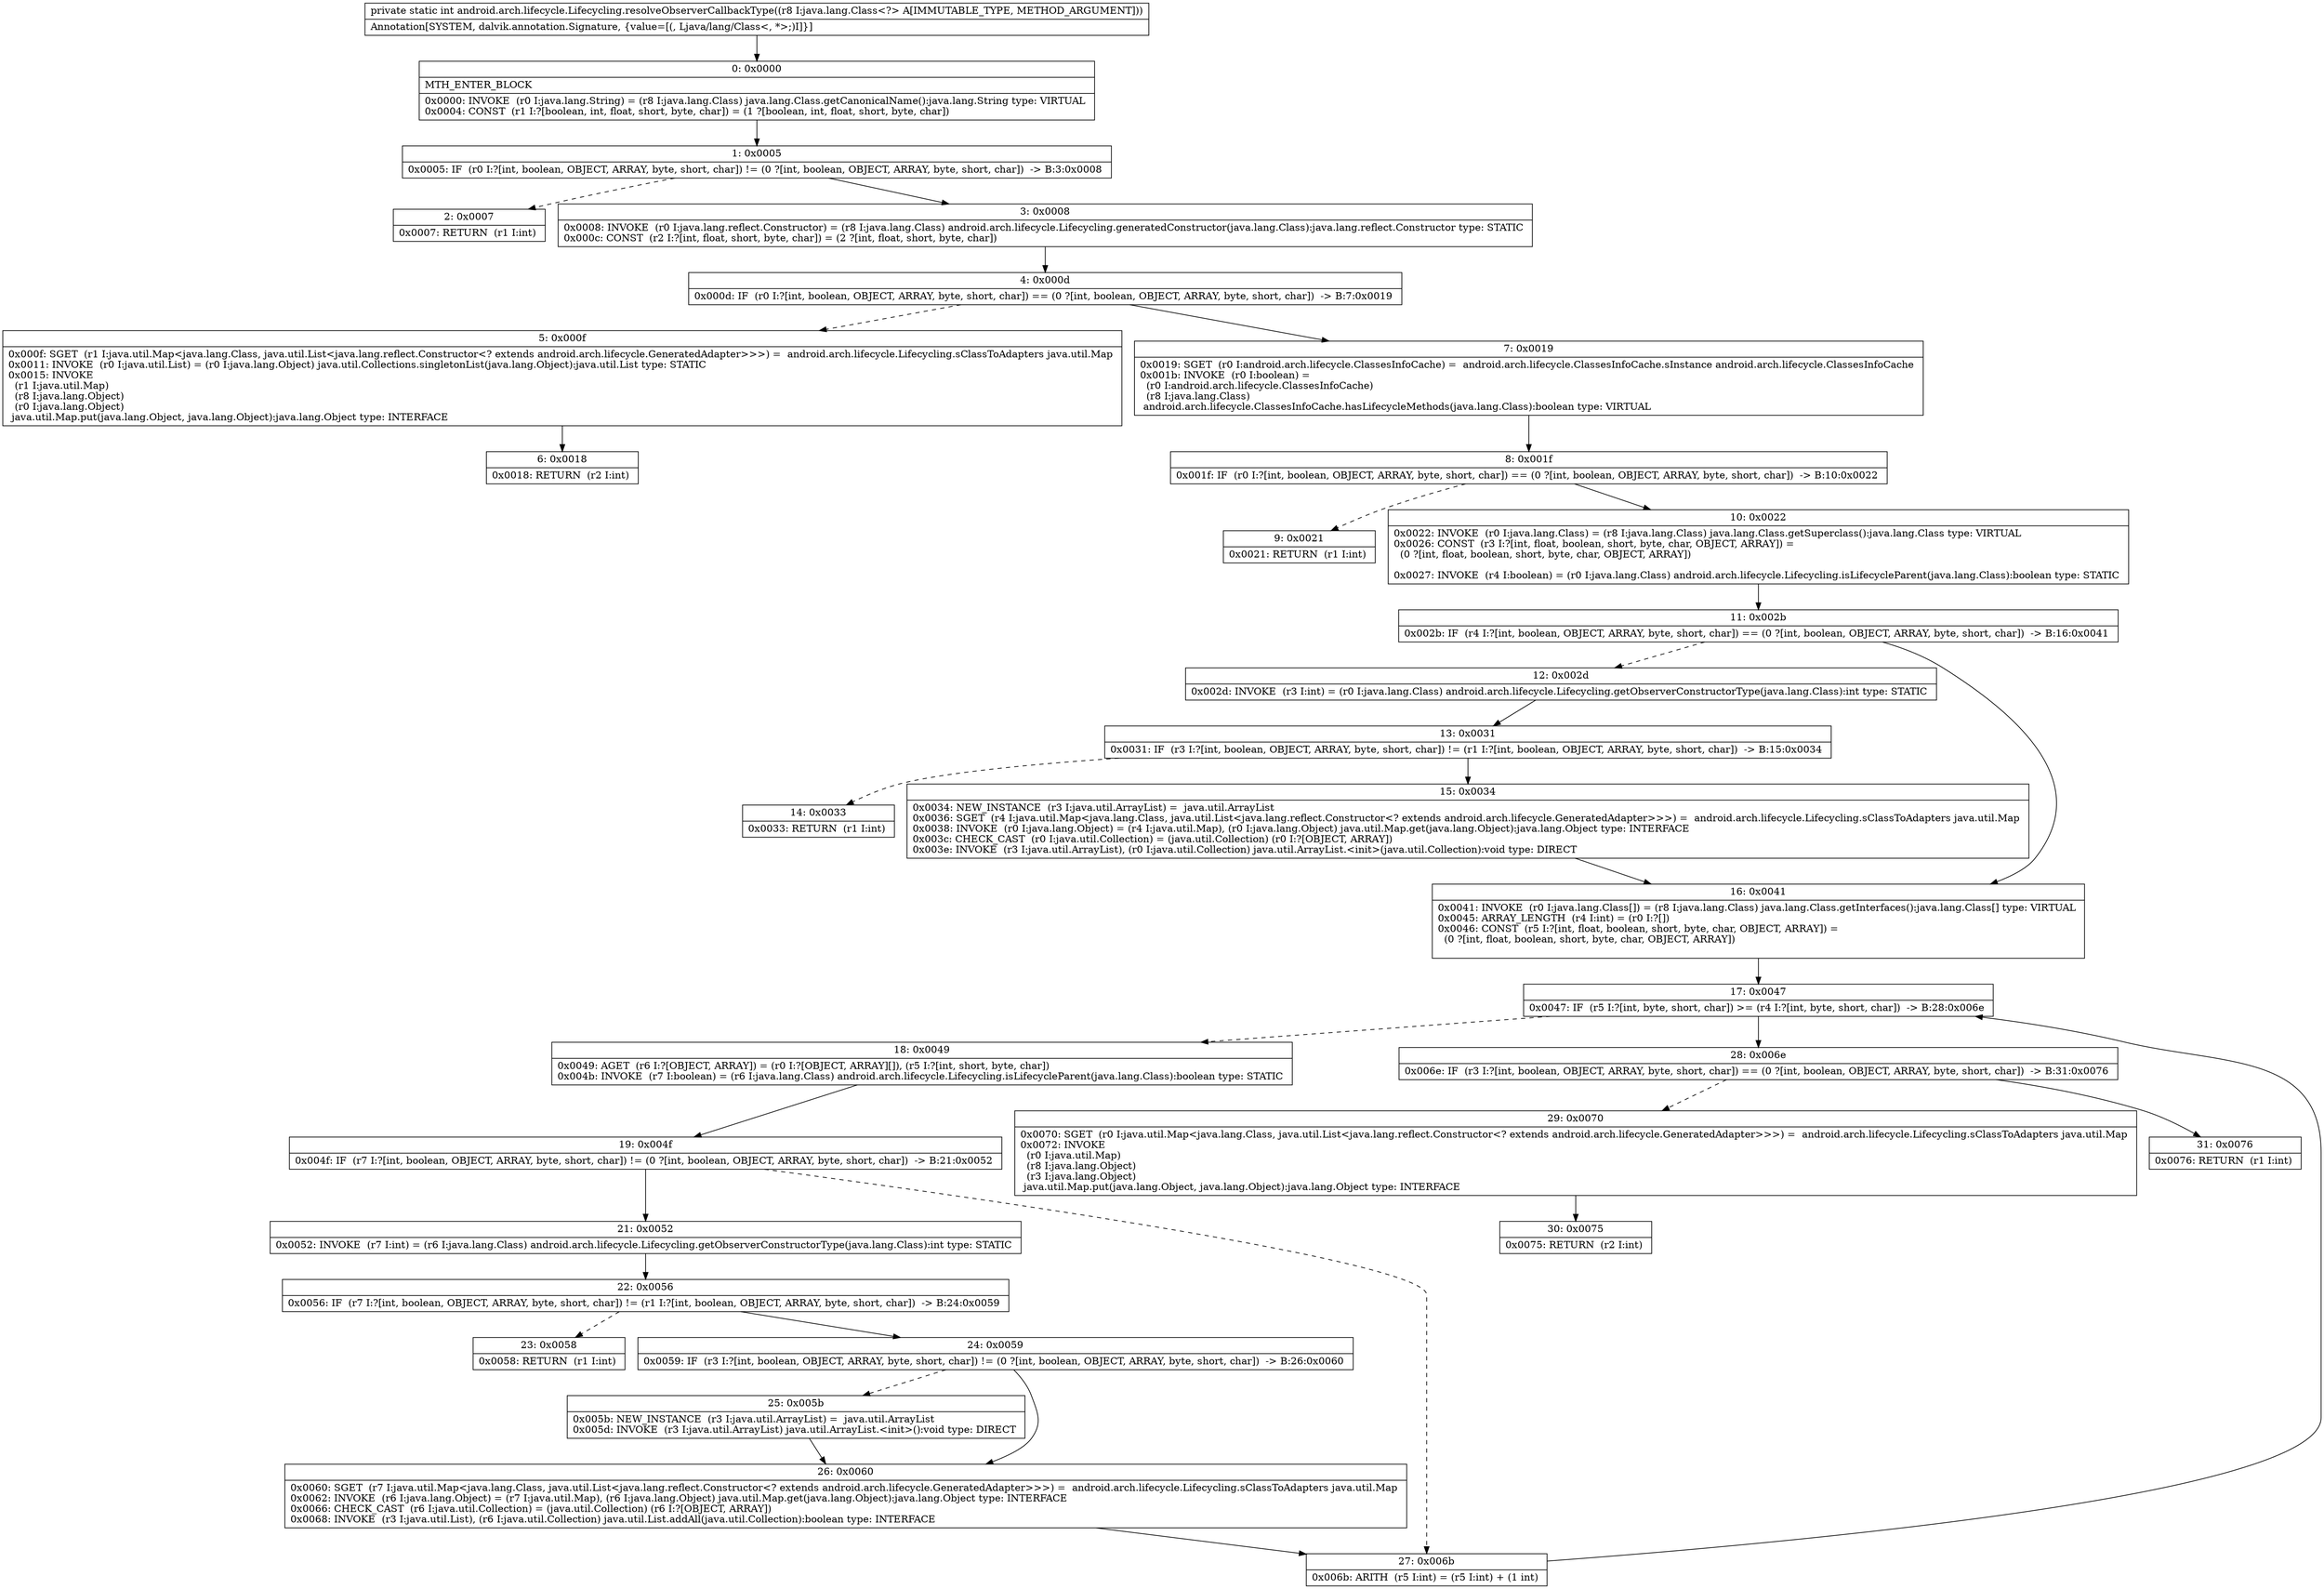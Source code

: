 digraph "CFG forandroid.arch.lifecycle.Lifecycling.resolveObserverCallbackType(Ljava\/lang\/Class;)I" {
Node_0 [shape=record,label="{0\:\ 0x0000|MTH_ENTER_BLOCK\l|0x0000: INVOKE  (r0 I:java.lang.String) = (r8 I:java.lang.Class) java.lang.Class.getCanonicalName():java.lang.String type: VIRTUAL \l0x0004: CONST  (r1 I:?[boolean, int, float, short, byte, char]) = (1 ?[boolean, int, float, short, byte, char]) \l}"];
Node_1 [shape=record,label="{1\:\ 0x0005|0x0005: IF  (r0 I:?[int, boolean, OBJECT, ARRAY, byte, short, char]) != (0 ?[int, boolean, OBJECT, ARRAY, byte, short, char])  \-\> B:3:0x0008 \l}"];
Node_2 [shape=record,label="{2\:\ 0x0007|0x0007: RETURN  (r1 I:int) \l}"];
Node_3 [shape=record,label="{3\:\ 0x0008|0x0008: INVOKE  (r0 I:java.lang.reflect.Constructor) = (r8 I:java.lang.Class) android.arch.lifecycle.Lifecycling.generatedConstructor(java.lang.Class):java.lang.reflect.Constructor type: STATIC \l0x000c: CONST  (r2 I:?[int, float, short, byte, char]) = (2 ?[int, float, short, byte, char]) \l}"];
Node_4 [shape=record,label="{4\:\ 0x000d|0x000d: IF  (r0 I:?[int, boolean, OBJECT, ARRAY, byte, short, char]) == (0 ?[int, boolean, OBJECT, ARRAY, byte, short, char])  \-\> B:7:0x0019 \l}"];
Node_5 [shape=record,label="{5\:\ 0x000f|0x000f: SGET  (r1 I:java.util.Map\<java.lang.Class, java.util.List\<java.lang.reflect.Constructor\<? extends android.arch.lifecycle.GeneratedAdapter\>\>\>) =  android.arch.lifecycle.Lifecycling.sClassToAdapters java.util.Map \l0x0011: INVOKE  (r0 I:java.util.List) = (r0 I:java.lang.Object) java.util.Collections.singletonList(java.lang.Object):java.util.List type: STATIC \l0x0015: INVOKE  \l  (r1 I:java.util.Map)\l  (r8 I:java.lang.Object)\l  (r0 I:java.lang.Object)\l java.util.Map.put(java.lang.Object, java.lang.Object):java.lang.Object type: INTERFACE \l}"];
Node_6 [shape=record,label="{6\:\ 0x0018|0x0018: RETURN  (r2 I:int) \l}"];
Node_7 [shape=record,label="{7\:\ 0x0019|0x0019: SGET  (r0 I:android.arch.lifecycle.ClassesInfoCache) =  android.arch.lifecycle.ClassesInfoCache.sInstance android.arch.lifecycle.ClassesInfoCache \l0x001b: INVOKE  (r0 I:boolean) = \l  (r0 I:android.arch.lifecycle.ClassesInfoCache)\l  (r8 I:java.lang.Class)\l android.arch.lifecycle.ClassesInfoCache.hasLifecycleMethods(java.lang.Class):boolean type: VIRTUAL \l}"];
Node_8 [shape=record,label="{8\:\ 0x001f|0x001f: IF  (r0 I:?[int, boolean, OBJECT, ARRAY, byte, short, char]) == (0 ?[int, boolean, OBJECT, ARRAY, byte, short, char])  \-\> B:10:0x0022 \l}"];
Node_9 [shape=record,label="{9\:\ 0x0021|0x0021: RETURN  (r1 I:int) \l}"];
Node_10 [shape=record,label="{10\:\ 0x0022|0x0022: INVOKE  (r0 I:java.lang.Class) = (r8 I:java.lang.Class) java.lang.Class.getSuperclass():java.lang.Class type: VIRTUAL \l0x0026: CONST  (r3 I:?[int, float, boolean, short, byte, char, OBJECT, ARRAY]) = \l  (0 ?[int, float, boolean, short, byte, char, OBJECT, ARRAY])\l \l0x0027: INVOKE  (r4 I:boolean) = (r0 I:java.lang.Class) android.arch.lifecycle.Lifecycling.isLifecycleParent(java.lang.Class):boolean type: STATIC \l}"];
Node_11 [shape=record,label="{11\:\ 0x002b|0x002b: IF  (r4 I:?[int, boolean, OBJECT, ARRAY, byte, short, char]) == (0 ?[int, boolean, OBJECT, ARRAY, byte, short, char])  \-\> B:16:0x0041 \l}"];
Node_12 [shape=record,label="{12\:\ 0x002d|0x002d: INVOKE  (r3 I:int) = (r0 I:java.lang.Class) android.arch.lifecycle.Lifecycling.getObserverConstructorType(java.lang.Class):int type: STATIC \l}"];
Node_13 [shape=record,label="{13\:\ 0x0031|0x0031: IF  (r3 I:?[int, boolean, OBJECT, ARRAY, byte, short, char]) != (r1 I:?[int, boolean, OBJECT, ARRAY, byte, short, char])  \-\> B:15:0x0034 \l}"];
Node_14 [shape=record,label="{14\:\ 0x0033|0x0033: RETURN  (r1 I:int) \l}"];
Node_15 [shape=record,label="{15\:\ 0x0034|0x0034: NEW_INSTANCE  (r3 I:java.util.ArrayList) =  java.util.ArrayList \l0x0036: SGET  (r4 I:java.util.Map\<java.lang.Class, java.util.List\<java.lang.reflect.Constructor\<? extends android.arch.lifecycle.GeneratedAdapter\>\>\>) =  android.arch.lifecycle.Lifecycling.sClassToAdapters java.util.Map \l0x0038: INVOKE  (r0 I:java.lang.Object) = (r4 I:java.util.Map), (r0 I:java.lang.Object) java.util.Map.get(java.lang.Object):java.lang.Object type: INTERFACE \l0x003c: CHECK_CAST  (r0 I:java.util.Collection) = (java.util.Collection) (r0 I:?[OBJECT, ARRAY]) \l0x003e: INVOKE  (r3 I:java.util.ArrayList), (r0 I:java.util.Collection) java.util.ArrayList.\<init\>(java.util.Collection):void type: DIRECT \l}"];
Node_16 [shape=record,label="{16\:\ 0x0041|0x0041: INVOKE  (r0 I:java.lang.Class[]) = (r8 I:java.lang.Class) java.lang.Class.getInterfaces():java.lang.Class[] type: VIRTUAL \l0x0045: ARRAY_LENGTH  (r4 I:int) = (r0 I:?[]) \l0x0046: CONST  (r5 I:?[int, float, boolean, short, byte, char, OBJECT, ARRAY]) = \l  (0 ?[int, float, boolean, short, byte, char, OBJECT, ARRAY])\l \l}"];
Node_17 [shape=record,label="{17\:\ 0x0047|0x0047: IF  (r5 I:?[int, byte, short, char]) \>= (r4 I:?[int, byte, short, char])  \-\> B:28:0x006e \l}"];
Node_18 [shape=record,label="{18\:\ 0x0049|0x0049: AGET  (r6 I:?[OBJECT, ARRAY]) = (r0 I:?[OBJECT, ARRAY][]), (r5 I:?[int, short, byte, char]) \l0x004b: INVOKE  (r7 I:boolean) = (r6 I:java.lang.Class) android.arch.lifecycle.Lifecycling.isLifecycleParent(java.lang.Class):boolean type: STATIC \l}"];
Node_19 [shape=record,label="{19\:\ 0x004f|0x004f: IF  (r7 I:?[int, boolean, OBJECT, ARRAY, byte, short, char]) != (0 ?[int, boolean, OBJECT, ARRAY, byte, short, char])  \-\> B:21:0x0052 \l}"];
Node_21 [shape=record,label="{21\:\ 0x0052|0x0052: INVOKE  (r7 I:int) = (r6 I:java.lang.Class) android.arch.lifecycle.Lifecycling.getObserverConstructorType(java.lang.Class):int type: STATIC \l}"];
Node_22 [shape=record,label="{22\:\ 0x0056|0x0056: IF  (r7 I:?[int, boolean, OBJECT, ARRAY, byte, short, char]) != (r1 I:?[int, boolean, OBJECT, ARRAY, byte, short, char])  \-\> B:24:0x0059 \l}"];
Node_23 [shape=record,label="{23\:\ 0x0058|0x0058: RETURN  (r1 I:int) \l}"];
Node_24 [shape=record,label="{24\:\ 0x0059|0x0059: IF  (r3 I:?[int, boolean, OBJECT, ARRAY, byte, short, char]) != (0 ?[int, boolean, OBJECT, ARRAY, byte, short, char])  \-\> B:26:0x0060 \l}"];
Node_25 [shape=record,label="{25\:\ 0x005b|0x005b: NEW_INSTANCE  (r3 I:java.util.ArrayList) =  java.util.ArrayList \l0x005d: INVOKE  (r3 I:java.util.ArrayList) java.util.ArrayList.\<init\>():void type: DIRECT \l}"];
Node_26 [shape=record,label="{26\:\ 0x0060|0x0060: SGET  (r7 I:java.util.Map\<java.lang.Class, java.util.List\<java.lang.reflect.Constructor\<? extends android.arch.lifecycle.GeneratedAdapter\>\>\>) =  android.arch.lifecycle.Lifecycling.sClassToAdapters java.util.Map \l0x0062: INVOKE  (r6 I:java.lang.Object) = (r7 I:java.util.Map), (r6 I:java.lang.Object) java.util.Map.get(java.lang.Object):java.lang.Object type: INTERFACE \l0x0066: CHECK_CAST  (r6 I:java.util.Collection) = (java.util.Collection) (r6 I:?[OBJECT, ARRAY]) \l0x0068: INVOKE  (r3 I:java.util.List), (r6 I:java.util.Collection) java.util.List.addAll(java.util.Collection):boolean type: INTERFACE \l}"];
Node_27 [shape=record,label="{27\:\ 0x006b|0x006b: ARITH  (r5 I:int) = (r5 I:int) + (1 int) \l}"];
Node_28 [shape=record,label="{28\:\ 0x006e|0x006e: IF  (r3 I:?[int, boolean, OBJECT, ARRAY, byte, short, char]) == (0 ?[int, boolean, OBJECT, ARRAY, byte, short, char])  \-\> B:31:0x0076 \l}"];
Node_29 [shape=record,label="{29\:\ 0x0070|0x0070: SGET  (r0 I:java.util.Map\<java.lang.Class, java.util.List\<java.lang.reflect.Constructor\<? extends android.arch.lifecycle.GeneratedAdapter\>\>\>) =  android.arch.lifecycle.Lifecycling.sClassToAdapters java.util.Map \l0x0072: INVOKE  \l  (r0 I:java.util.Map)\l  (r8 I:java.lang.Object)\l  (r3 I:java.lang.Object)\l java.util.Map.put(java.lang.Object, java.lang.Object):java.lang.Object type: INTERFACE \l}"];
Node_30 [shape=record,label="{30\:\ 0x0075|0x0075: RETURN  (r2 I:int) \l}"];
Node_31 [shape=record,label="{31\:\ 0x0076|0x0076: RETURN  (r1 I:int) \l}"];
MethodNode[shape=record,label="{private static int android.arch.lifecycle.Lifecycling.resolveObserverCallbackType((r8 I:java.lang.Class\<?\> A[IMMUTABLE_TYPE, METHOD_ARGUMENT]))  | Annotation[SYSTEM, dalvik.annotation.Signature, \{value=[(, Ljava\/lang\/Class\<, *\>;)I]\}]\l}"];
MethodNode -> Node_0;
Node_0 -> Node_1;
Node_1 -> Node_2[style=dashed];
Node_1 -> Node_3;
Node_3 -> Node_4;
Node_4 -> Node_5[style=dashed];
Node_4 -> Node_7;
Node_5 -> Node_6;
Node_7 -> Node_8;
Node_8 -> Node_9[style=dashed];
Node_8 -> Node_10;
Node_10 -> Node_11;
Node_11 -> Node_12[style=dashed];
Node_11 -> Node_16;
Node_12 -> Node_13;
Node_13 -> Node_14[style=dashed];
Node_13 -> Node_15;
Node_15 -> Node_16;
Node_16 -> Node_17;
Node_17 -> Node_18[style=dashed];
Node_17 -> Node_28;
Node_18 -> Node_19;
Node_19 -> Node_21;
Node_19 -> Node_27[style=dashed];
Node_21 -> Node_22;
Node_22 -> Node_23[style=dashed];
Node_22 -> Node_24;
Node_24 -> Node_25[style=dashed];
Node_24 -> Node_26;
Node_25 -> Node_26;
Node_26 -> Node_27;
Node_27 -> Node_17;
Node_28 -> Node_29[style=dashed];
Node_28 -> Node_31;
Node_29 -> Node_30;
}

